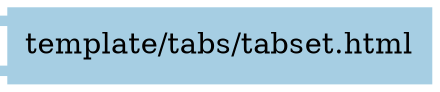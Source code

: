 digraph dependencies {
  node[shape="component",style="filled",colorscheme=paired12]


    node[shape="component"]
    "template/tabs/tabset.html"[label="template/tabs/tabset.html", color=1]

    


    node[shape="ellipse"]
    


    

    

    

    node[shape="cds"]
    

    









    node[shape="ellipse",style="filled", color=9]
    

    


    

    

    

    


}
